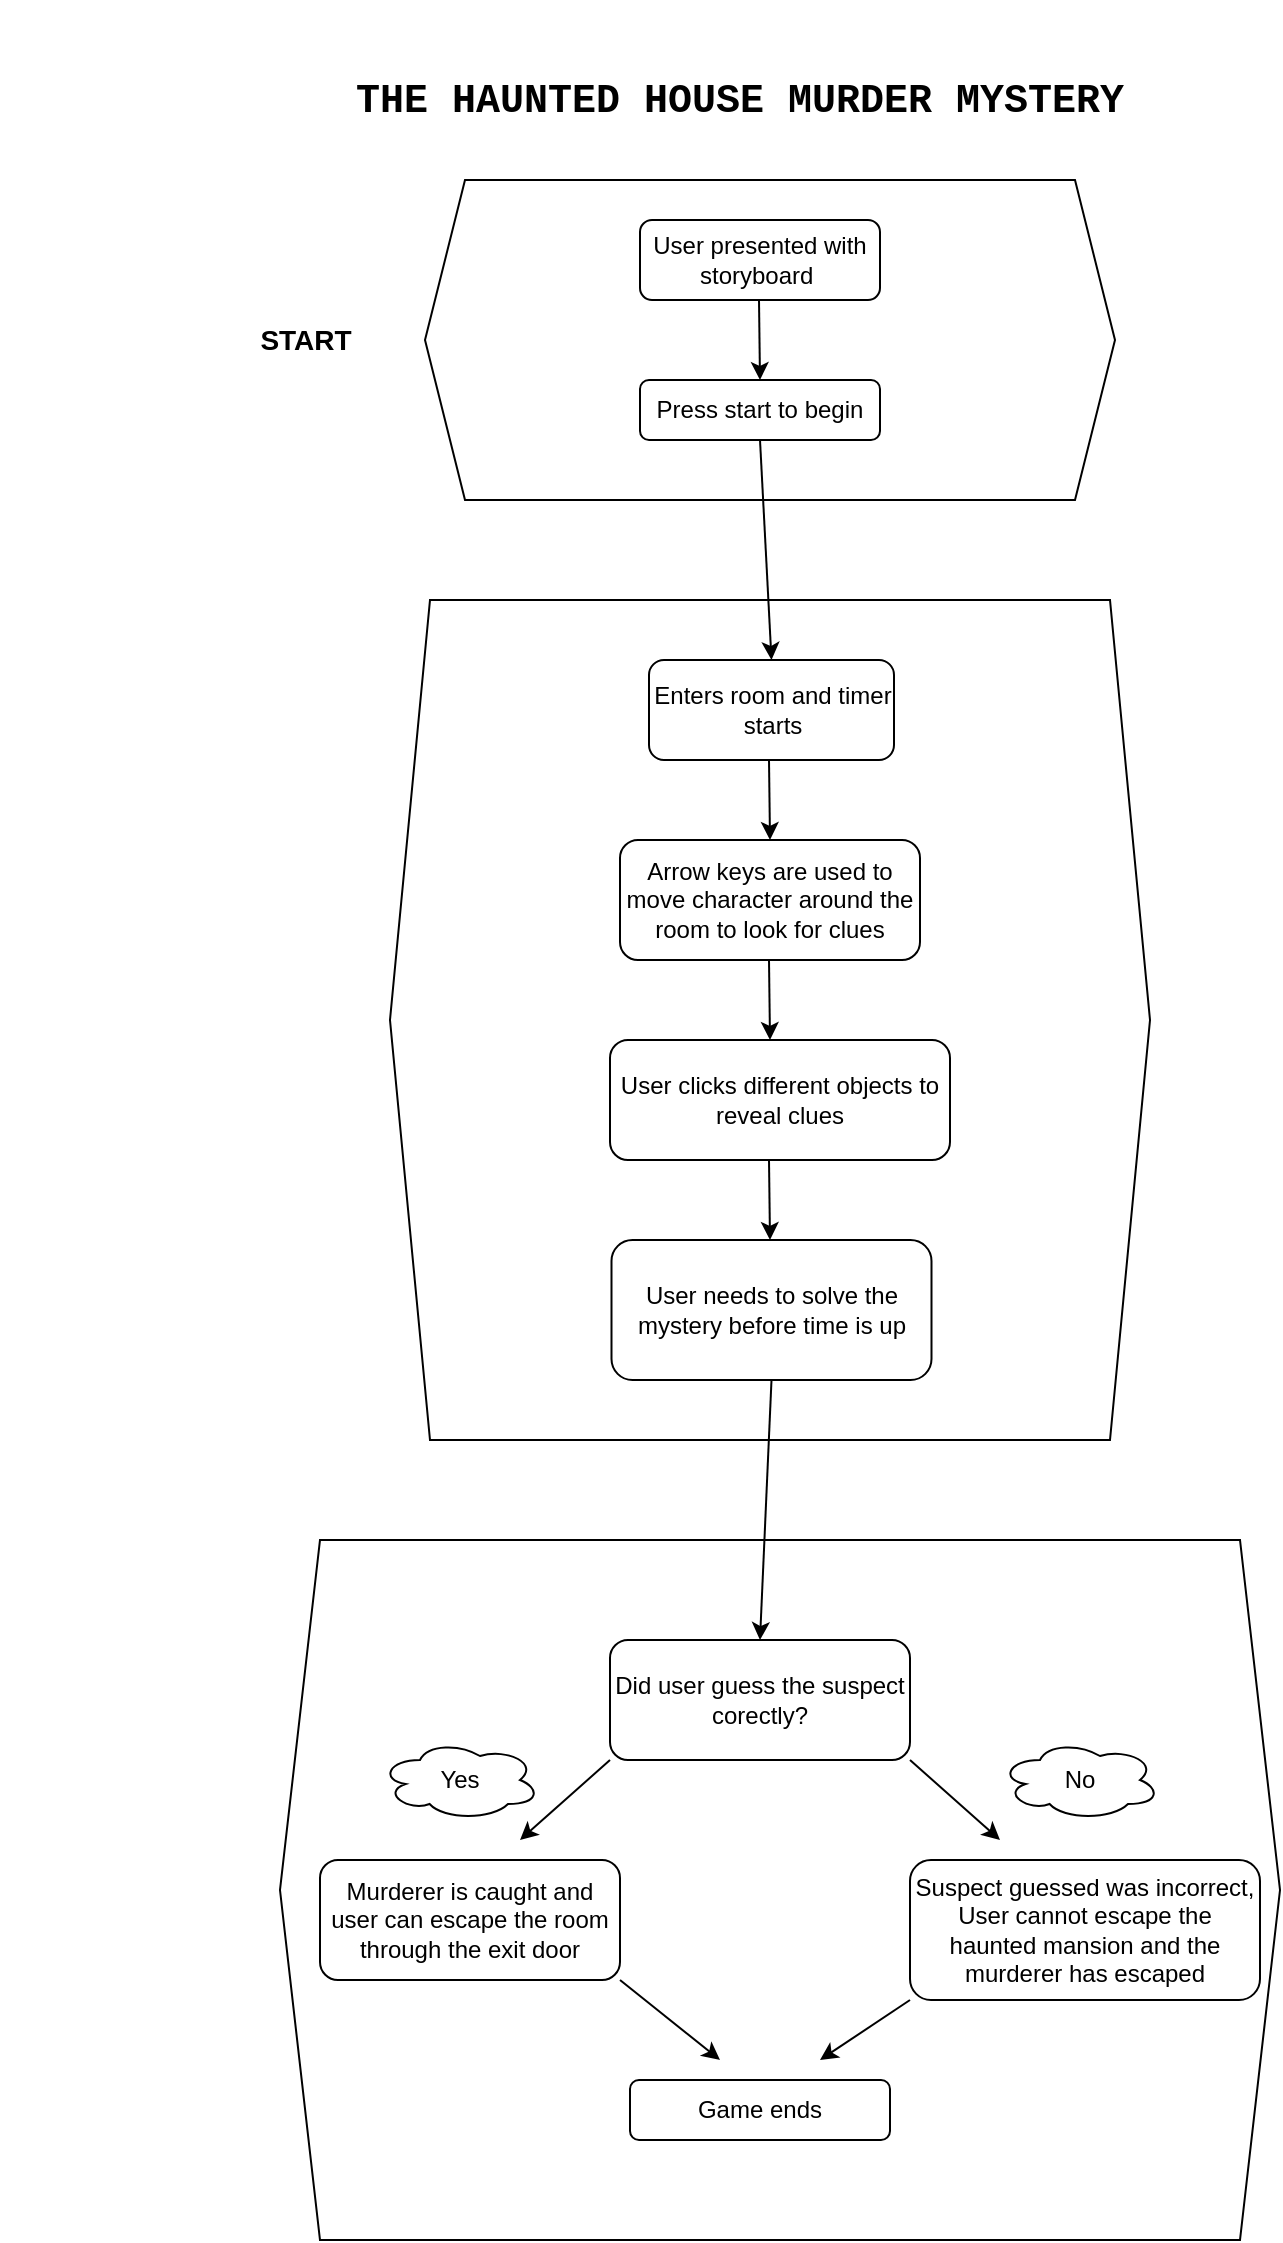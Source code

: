<mxfile>
    <diagram id="u2tNVdAxDHG05W52nG_t" name="Page-1">
        <mxGraphModel dx="1145" dy="712" grid="1" gridSize="10" guides="1" tooltips="1" connect="1" arrows="1" fold="1" page="1" pageScale="1" pageWidth="1169" pageHeight="1654" background="none" math="0" shadow="0">
            <root>
                <mxCell id="0"/>
                <mxCell id="1" parent="0"/>
                <mxCell id="46" value="User presented with storyboard&amp;nbsp;" style="rounded=1;whiteSpace=wrap;html=1;" vertex="1" parent="1">
                    <mxGeometry x="460" y="150" width="120" height="40" as="geometry"/>
                </mxCell>
                <mxCell id="128" style="edgeStyle=none;html=1;exitX=0.5;exitY=1;exitDx=0;exitDy=0;entryX=0.5;entryY=0;entryDx=0;entryDy=0;fontSize=14;" edge="1" parent="1" source="47" target="91">
                    <mxGeometry relative="1" as="geometry"/>
                </mxCell>
                <mxCell id="47" value="Press start to begin" style="rounded=1;whiteSpace=wrap;html=1;" vertex="1" parent="1">
                    <mxGeometry x="460" y="230" width="120" height="30" as="geometry"/>
                </mxCell>
                <mxCell id="48" value="" style="endArrow=classic;html=1;" edge="1" parent="1">
                    <mxGeometry width="50" height="50" relative="1" as="geometry">
                        <mxPoint x="519.5" y="190" as="sourcePoint"/>
                        <mxPoint x="520" y="230" as="targetPoint"/>
                    </mxGeometry>
                </mxCell>
                <mxCell id="68" value="" style="shape=hexagon;perimeter=hexagonPerimeter2;whiteSpace=wrap;html=1;fixedSize=1;fillColor=none;" vertex="1" parent="1">
                    <mxGeometry x="352.5" y="130" width="345" height="160" as="geometry"/>
                </mxCell>
                <mxCell id="70" value="&lt;span style=&quot;font-size: 14px;&quot;&gt;&lt;b&gt;START&lt;/b&gt;&lt;/span&gt;" style="text;html=1;strokeColor=none;fillColor=none;align=center;verticalAlign=middle;whiteSpace=wrap;rounded=0;" vertex="1" parent="1">
                    <mxGeometry x="247.5" y="190" width="90" height="40" as="geometry"/>
                </mxCell>
                <mxCell id="90" value="Arrow keys are used to move character around the room to look for clues" style="rounded=1;whiteSpace=wrap;html=1;" vertex="1" parent="1">
                    <mxGeometry x="450" y="460" width="150" height="60" as="geometry"/>
                </mxCell>
                <mxCell id="91" value="Enters room and timer starts" style="rounded=1;whiteSpace=wrap;html=1;" vertex="1" parent="1">
                    <mxGeometry x="464.5" y="370" width="122.5" height="50" as="geometry"/>
                </mxCell>
                <mxCell id="92" value="User clicks different objects to reveal clues" style="rounded=1;whiteSpace=wrap;html=1;" vertex="1" parent="1">
                    <mxGeometry x="445" y="560" width="170" height="60" as="geometry"/>
                </mxCell>
                <mxCell id="127" style="edgeStyle=none;html=1;exitX=0.5;exitY=1;exitDx=0;exitDy=0;entryX=0.5;entryY=0;entryDx=0;entryDy=0;fontSize=14;" edge="1" parent="1" source="93" target="112">
                    <mxGeometry relative="1" as="geometry"/>
                </mxCell>
                <mxCell id="93" value="User needs to solve the mystery before time is up" style="rounded=1;whiteSpace=wrap;html=1;" vertex="1" parent="1">
                    <mxGeometry x="445.75" y="660" width="160" height="70" as="geometry"/>
                </mxCell>
                <mxCell id="94" value="" style="endArrow=classic;html=1;" edge="1" parent="1">
                    <mxGeometry width="50" height="50" relative="1" as="geometry">
                        <mxPoint x="524.5" y="420" as="sourcePoint"/>
                        <mxPoint x="525" y="460" as="targetPoint"/>
                    </mxGeometry>
                </mxCell>
                <mxCell id="95" value="" style="endArrow=classic;html=1;" edge="1" parent="1">
                    <mxGeometry width="50" height="50" relative="1" as="geometry">
                        <mxPoint x="524.5" y="520" as="sourcePoint"/>
                        <mxPoint x="525" y="560" as="targetPoint"/>
                    </mxGeometry>
                </mxCell>
                <mxCell id="96" value="" style="endArrow=classic;html=1;" edge="1" parent="1">
                    <mxGeometry width="50" height="50" relative="1" as="geometry">
                        <mxPoint x="524.5" y="620" as="sourcePoint"/>
                        <mxPoint x="525" y="660" as="targetPoint"/>
                    </mxGeometry>
                </mxCell>
                <mxCell id="97" value="" style="shape=hexagon;perimeter=hexagonPerimeter2;whiteSpace=wrap;html=1;fixedSize=1;fillColor=none;" vertex="1" parent="1">
                    <mxGeometry x="335" y="340" width="380" height="420" as="geometry"/>
                </mxCell>
                <mxCell id="98" value="&lt;span style=&quot;font-size: 14px;&quot;&gt;&lt;b&gt;&lt;font color=&quot;#ffffff&quot;&gt;PROBLEM SOLVING&lt;/font&gt;&lt;/b&gt;&lt;/span&gt;" style="text;html=1;strokeColor=none;fillColor=none;align=center;verticalAlign=middle;whiteSpace=wrap;rounded=0;" vertex="1" parent="1">
                    <mxGeometry x="160" y="560" width="160" height="40" as="geometry"/>
                </mxCell>
                <mxCell id="110" style="edgeStyle=none;html=1;exitX=0;exitY=1;exitDx=0;exitDy=0;" edge="1" parent="1" source="112">
                    <mxGeometry relative="1" as="geometry">
                        <mxPoint x="400" y="960" as="targetPoint"/>
                    </mxGeometry>
                </mxCell>
                <mxCell id="111" style="edgeStyle=none;html=1;exitX=1;exitY=1;exitDx=0;exitDy=0;" edge="1" parent="1" source="112">
                    <mxGeometry relative="1" as="geometry">
                        <mxPoint x="640" y="960" as="targetPoint"/>
                    </mxGeometry>
                </mxCell>
                <mxCell id="112" value="Did user guess the suspect corectly?" style="rounded=1;whiteSpace=wrap;html=1;" vertex="1" parent="1">
                    <mxGeometry x="445" y="860" width="150" height="60" as="geometry"/>
                </mxCell>
                <mxCell id="113" style="edgeStyle=none;html=1;exitX=1;exitY=1;exitDx=0;exitDy=0;" edge="1" parent="1" source="114">
                    <mxGeometry relative="1" as="geometry">
                        <mxPoint x="500" y="1070" as="targetPoint"/>
                    </mxGeometry>
                </mxCell>
                <mxCell id="114" value="Murderer is caught and user can escape the room through the exit door" style="rounded=1;whiteSpace=wrap;html=1;" vertex="1" parent="1">
                    <mxGeometry x="300" y="970" width="150" height="60" as="geometry"/>
                </mxCell>
                <mxCell id="115" style="edgeStyle=none;html=1;exitX=0;exitY=1;exitDx=0;exitDy=0;" edge="1" parent="1" source="116">
                    <mxGeometry relative="1" as="geometry">
                        <mxPoint x="550" y="1070" as="targetPoint"/>
                    </mxGeometry>
                </mxCell>
                <mxCell id="116" value="Suspect guessed was incorrect, User cannot escape the haunted mansion and the murderer has escaped" style="rounded=1;whiteSpace=wrap;html=1;" vertex="1" parent="1">
                    <mxGeometry x="595" y="970" width="175" height="70" as="geometry"/>
                </mxCell>
                <mxCell id="117" value="Game ends" style="rounded=1;whiteSpace=wrap;html=1;" vertex="1" parent="1">
                    <mxGeometry x="455" y="1080" width="130" height="30" as="geometry"/>
                </mxCell>
                <mxCell id="118" value="Yes" style="ellipse;shape=cloud;whiteSpace=wrap;html=1;" vertex="1" parent="1">
                    <mxGeometry x="330" y="910" width="80" height="40" as="geometry"/>
                </mxCell>
                <mxCell id="119" value="No" style="ellipse;shape=cloud;whiteSpace=wrap;html=1;" vertex="1" parent="1">
                    <mxGeometry x="640" y="910" width="80" height="40" as="geometry"/>
                </mxCell>
                <mxCell id="120" value="" style="shape=hexagon;perimeter=hexagonPerimeter2;whiteSpace=wrap;html=1;fixedSize=1;fontSize=14;fillColor=none;" vertex="1" parent="1">
                    <mxGeometry x="280" y="810" width="500" height="350" as="geometry"/>
                </mxCell>
                <mxCell id="121" value="&lt;font color=&quot;#ffffff&quot; style=&quot;font-size: 14px;&quot;&gt;&lt;b&gt;OUTCOME&lt;/b&gt;&lt;/font&gt;" style="text;html=1;strokeColor=none;fillColor=none;align=center;verticalAlign=middle;whiteSpace=wrap;rounded=0;" vertex="1" parent="1">
                    <mxGeometry x="140" y="990" width="120" height="40" as="geometry"/>
                </mxCell>
                <mxCell id="130" value="&lt;b style=&quot;&quot;&gt;&lt;font style=&quot;font-size: 20px;&quot; face=&quot;Courier New&quot;&gt;THE HAUNTED HOUSE MURDER MYSTERY&lt;/font&gt;&lt;/b&gt;" style="text;html=1;strokeColor=none;fillColor=none;align=center;verticalAlign=middle;whiteSpace=wrap;rounded=0;" vertex="1" parent="1">
                    <mxGeometry x="270" y="40" width="480" height="100" as="geometry"/>
                </mxCell>
            </root>
        </mxGraphModel>
    </diagram>
</mxfile>